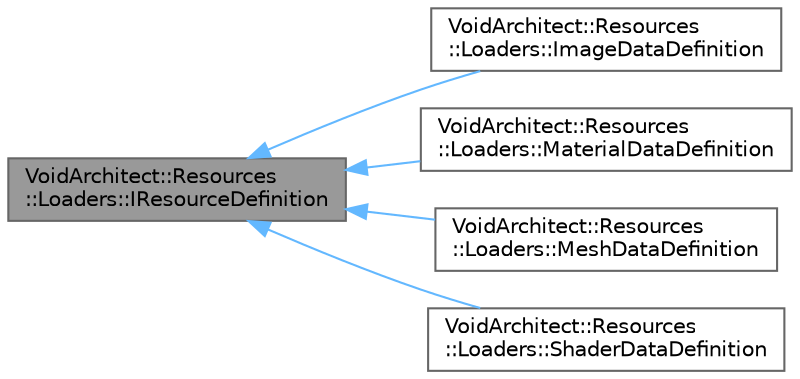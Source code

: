 digraph "VoidArchitect::Resources::Loaders::IResourceDefinition"
{
 // LATEX_PDF_SIZE
  bgcolor="transparent";
  edge [fontname=Helvetica,fontsize=10,labelfontname=Helvetica,labelfontsize=10];
  node [fontname=Helvetica,fontsize=10,shape=box,height=0.2,width=0.4];
  rankdir="LR";
  Node1 [id="Node000001",label="VoidArchitect::Resources\l::Loaders::IResourceDefinition",height=0.2,width=0.4,color="gray40", fillcolor="grey60", style="filled", fontcolor="black",tooltip=" "];
  Node1 -> Node2 [id="edge5_Node000001_Node000002",dir="back",color="steelblue1",style="solid",tooltip=" "];
  Node2 [id="Node000002",label="VoidArchitect::Resources\l::Loaders::ImageDataDefinition",height=0.2,width=0.4,color="gray40", fillcolor="white", style="filled",URL="$class_void_architect_1_1_resources_1_1_loaders_1_1_image_data_definition.html",tooltip=" "];
  Node1 -> Node3 [id="edge6_Node000001_Node000003",dir="back",color="steelblue1",style="solid",tooltip=" "];
  Node3 [id="Node000003",label="VoidArchitect::Resources\l::Loaders::MaterialDataDefinition",height=0.2,width=0.4,color="gray40", fillcolor="white", style="filled",URL="$class_void_architect_1_1_resources_1_1_loaders_1_1_material_data_definition.html",tooltip=" "];
  Node1 -> Node4 [id="edge7_Node000001_Node000004",dir="back",color="steelblue1",style="solid",tooltip=" "];
  Node4 [id="Node000004",label="VoidArchitect::Resources\l::Loaders::MeshDataDefinition",height=0.2,width=0.4,color="gray40", fillcolor="white", style="filled",URL="$class_void_architect_1_1_resources_1_1_loaders_1_1_mesh_data_definition.html",tooltip=" "];
  Node1 -> Node5 [id="edge8_Node000001_Node000005",dir="back",color="steelblue1",style="solid",tooltip=" "];
  Node5 [id="Node000005",label="VoidArchitect::Resources\l::Loaders::ShaderDataDefinition",height=0.2,width=0.4,color="gray40", fillcolor="white", style="filled",URL="$class_void_architect_1_1_resources_1_1_loaders_1_1_shader_data_definition.html",tooltip=" "];
}
